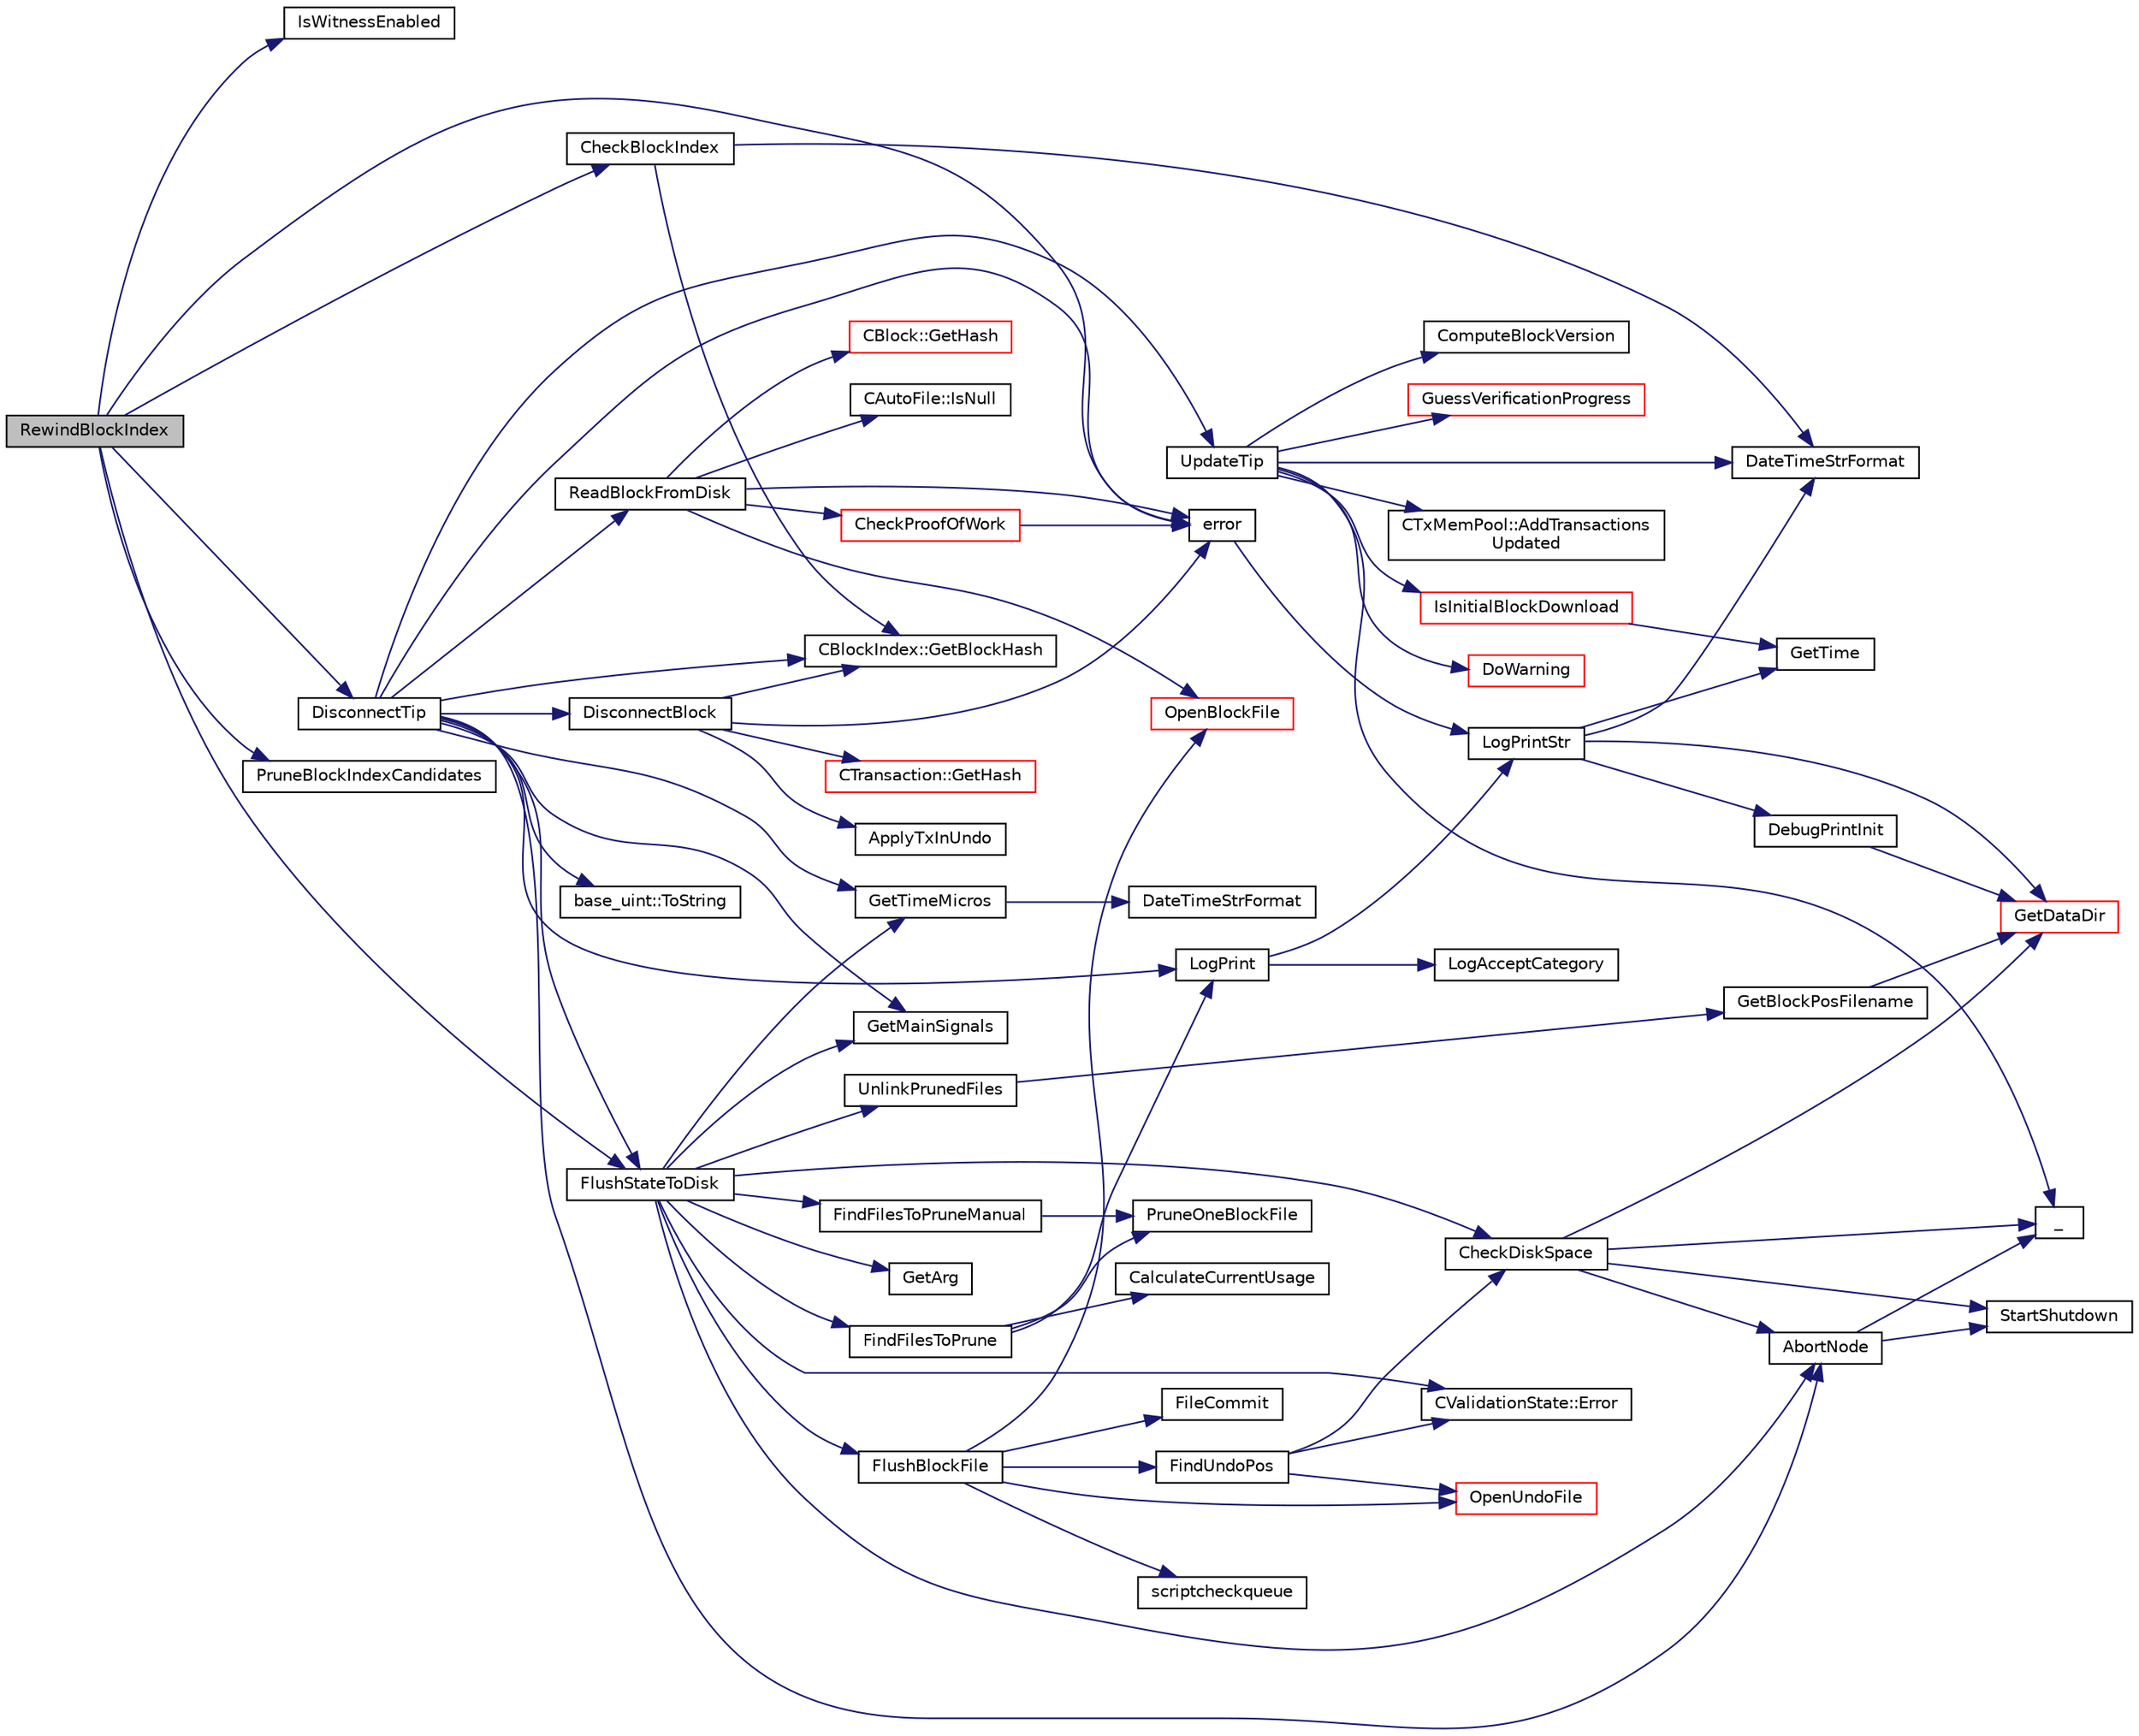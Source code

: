 digraph "RewindBlockIndex"
{
  edge [fontname="Helvetica",fontsize="10",labelfontname="Helvetica",labelfontsize="10"];
  node [fontname="Helvetica",fontsize="10",shape=record];
  rankdir="LR";
  Node2789 [label="RewindBlockIndex",height=0.2,width=0.4,color="black", fillcolor="grey75", style="filled", fontcolor="black"];
  Node2789 -> Node2790 [color="midnightblue",fontsize="10",style="solid",fontname="Helvetica"];
  Node2790 [label="IsWitnessEnabled",height=0.2,width=0.4,color="black", fillcolor="white", style="filled",URL="$dd/d7d/validation_8cpp.html#acb0226867d001d0edd267f2e4842bace",tooltip="Check whether witness commitments are required for block. "];
  Node2789 -> Node2791 [color="midnightblue",fontsize="10",style="solid",fontname="Helvetica"];
  Node2791 [label="DisconnectTip",height=0.2,width=0.4,color="black", fillcolor="white", style="filled",URL="$dd/d7d/validation_8cpp.html#af22a75696068786d303019f31f29eb9e",tooltip="Disconnect chainActive&#39;s tip. "];
  Node2791 -> Node2792 [color="midnightblue",fontsize="10",style="solid",fontname="Helvetica"];
  Node2792 [label="ReadBlockFromDisk",height=0.2,width=0.4,color="black", fillcolor="white", style="filled",URL="$dd/d7d/validation_8cpp.html#a578c1df234b05798180f0235d469a5ba",tooltip="Functions for disk access for blocks. "];
  Node2792 -> Node2793 [color="midnightblue",fontsize="10",style="solid",fontname="Helvetica"];
  Node2793 [label="OpenBlockFile",height=0.2,width=0.4,color="red", fillcolor="white", style="filled",URL="$dd/d7d/validation_8cpp.html#a0d81388930a4ccb6a69b9abdd1ef5097",tooltip="Open a block file (blk?????.dat) "];
  Node2792 -> Node2801 [color="midnightblue",fontsize="10",style="solid",fontname="Helvetica"];
  Node2801 [label="CAutoFile::IsNull",height=0.2,width=0.4,color="black", fillcolor="white", style="filled",URL="$df/dc9/class_c_auto_file.html#a7fd47268b6d85a89acafdb73559f8e78",tooltip="Return true if the wrapped FILE* is NULL, false otherwise. "];
  Node2792 -> Node2802 [color="midnightblue",fontsize="10",style="solid",fontname="Helvetica"];
  Node2802 [label="error",height=0.2,width=0.4,color="black", fillcolor="white", style="filled",URL="$d8/d3c/util_8h.html#af8985880cf4ef26df0a5aa2ffcb76662"];
  Node2802 -> Node2803 [color="midnightblue",fontsize="10",style="solid",fontname="Helvetica"];
  Node2803 [label="LogPrintStr",height=0.2,width=0.4,color="black", fillcolor="white", style="filled",URL="$d8/d3c/util_8h.html#afd4c3002b2797c0560adddb6af3ca1da"];
  Node2803 -> Node2804 [color="midnightblue",fontsize="10",style="solid",fontname="Helvetica"];
  Node2804 [label="DebugPrintInit",height=0.2,width=0.4,color="black", fillcolor="white", style="filled",URL="$df/d2d/util_8cpp.html#a751ff5f21d880737811136b5e0bcea12"];
  Node2804 -> Node2796 [color="midnightblue",fontsize="10",style="solid",fontname="Helvetica"];
  Node2796 [label="GetDataDir",height=0.2,width=0.4,color="red", fillcolor="white", style="filled",URL="$df/d2d/util_8cpp.html#ab83866a054745d4b30a3948a1b44beba"];
  Node2803 -> Node2796 [color="midnightblue",fontsize="10",style="solid",fontname="Helvetica"];
  Node2803 -> Node2805 [color="midnightblue",fontsize="10",style="solid",fontname="Helvetica"];
  Node2805 [label="DateTimeStrFormat",height=0.2,width=0.4,color="black", fillcolor="white", style="filled",URL="$df/d2d/util_8cpp.html#a749bc6776c8ec72d7c5e4dea56aee415"];
  Node2803 -> Node2806 [color="midnightblue",fontsize="10",style="solid",fontname="Helvetica"];
  Node2806 [label="GetTime",height=0.2,width=0.4,color="black", fillcolor="white", style="filled",URL="$df/d2d/util_8cpp.html#a46fac5fba8ba905b5f9acb364f5d8c6f"];
  Node2792 -> Node2807 [color="midnightblue",fontsize="10",style="solid",fontname="Helvetica"];
  Node2807 [label="CheckProofOfWork",height=0.2,width=0.4,color="red", fillcolor="white", style="filled",URL="$d1/d08/proofs_8cpp.html#a20a76dbc6ac5b8a6e0aaef85522b1069",tooltip="Check whether a block hash satisfies the proof-of-work requirement specified by nBits. "];
  Node2807 -> Node2802 [color="midnightblue",fontsize="10",style="solid",fontname="Helvetica"];
  Node2792 -> Node2809 [color="midnightblue",fontsize="10",style="solid",fontname="Helvetica"];
  Node2809 [label="CBlock::GetHash",height=0.2,width=0.4,color="red", fillcolor="white", style="filled",URL="$d3/d51/class_c_block.html#a681acf1fa72ec2ed6c83ea5afc14e0f3"];
  Node2791 -> Node2812 [color="midnightblue",fontsize="10",style="solid",fontname="Helvetica"];
  Node2812 [label="AbortNode",height=0.2,width=0.4,color="black", fillcolor="white", style="filled",URL="$df/d0a/main_8cpp.html#a183c4f45aed59599d1875a80d0cf58ca",tooltip="Abort with a message. "];
  Node2812 -> Node2813 [color="midnightblue",fontsize="10",style="solid",fontname="Helvetica"];
  Node2813 [label="_",height=0.2,width=0.4,color="black", fillcolor="white", style="filled",URL="$d9/d6d/ui__interface_8h.html#aad133bb6103b53cebf03fd01e2f11ba1",tooltip="Translation function: Call Translate signal on UI interface, which returns a boost::optional result..."];
  Node2812 -> Node2814 [color="midnightblue",fontsize="10",style="solid",fontname="Helvetica"];
  Node2814 [label="StartShutdown",height=0.2,width=0.4,color="black", fillcolor="white", style="filled",URL="$d0/dc9/init_8cpp.html#ac7140c7327b1e6a8d46470b1cd0e8e1b"];
  Node2791 -> Node2815 [color="midnightblue",fontsize="10",style="solid",fontname="Helvetica"];
  Node2815 [label="GetTimeMicros",height=0.2,width=0.4,color="black", fillcolor="white", style="filled",URL="$d8/d3c/util_8h.html#a0c5a06b50cd805b1923552114494c029"];
  Node2815 -> Node2816 [color="midnightblue",fontsize="10",style="solid",fontname="Helvetica"];
  Node2816 [label="DateTimeStrFormat",height=0.2,width=0.4,color="black", fillcolor="white", style="filled",URL="$d8/d3c/util_8h.html#a749bc6776c8ec72d7c5e4dea56aee415"];
  Node2791 -> Node2817 [color="midnightblue",fontsize="10",style="solid",fontname="Helvetica"];
  Node2817 [label="DisconnectBlock",height=0.2,width=0.4,color="black", fillcolor="white", style="filled",URL="$dd/d7d/validation_8cpp.html#a9ae73cb80e18eba566a76c8f7ceb887c",tooltip="Undo the effects of this block (with given index) on the UTXO set represented by coins. "];
  Node2817 -> Node2818 [color="midnightblue",fontsize="10",style="solid",fontname="Helvetica"];
  Node2818 [label="CBlockIndex::GetBlockHash",height=0.2,width=0.4,color="black", fillcolor="white", style="filled",URL="$d3/dbd/class_c_block_index.html#a98490a2788c65cdd6ae9002b004dd74c"];
  Node2817 -> Node2802 [color="midnightblue",fontsize="10",style="solid",fontname="Helvetica"];
  Node2817 -> Node2819 [color="midnightblue",fontsize="10",style="solid",fontname="Helvetica"];
  Node2819 [label="CTransaction::GetHash",height=0.2,width=0.4,color="red", fillcolor="white", style="filled",URL="$df/d43/class_c_transaction.html#a0b46d80e82ca324e82c2ce3fc1492bfa"];
  Node2817 -> Node2822 [color="midnightblue",fontsize="10",style="solid",fontname="Helvetica"];
  Node2822 [label="ApplyTxInUndo",height=0.2,width=0.4,color="black", fillcolor="white", style="filled",URL="$dd/d7d/validation_8cpp.html#a492da8f7add38097a8e55f3445a9c83b",tooltip="Restore the UTXO in a Coin at a given COutPoint. "];
  Node2791 -> Node2802 [color="midnightblue",fontsize="10",style="solid",fontname="Helvetica"];
  Node2791 -> Node2818 [color="midnightblue",fontsize="10",style="solid",fontname="Helvetica"];
  Node2791 -> Node2823 [color="midnightblue",fontsize="10",style="solid",fontname="Helvetica"];
  Node2823 [label="base_uint::ToString",height=0.2,width=0.4,color="black", fillcolor="white", style="filled",URL="$da/df7/classbase__uint.html#acccba4d9d51a0c36261718ca0cbb293b"];
  Node2791 -> Node2824 [color="midnightblue",fontsize="10",style="solid",fontname="Helvetica"];
  Node2824 [label="LogPrint",height=0.2,width=0.4,color="black", fillcolor="white", style="filled",URL="$d8/d3c/util_8h.html#aab1f837a2366f424bdc996fdf6352171"];
  Node2824 -> Node2825 [color="midnightblue",fontsize="10",style="solid",fontname="Helvetica"];
  Node2825 [label="LogAcceptCategory",height=0.2,width=0.4,color="black", fillcolor="white", style="filled",URL="$d8/d3c/util_8h.html#a343d2a13efe00125f78d25dafb0a8d98"];
  Node2824 -> Node2803 [color="midnightblue",fontsize="10",style="solid",fontname="Helvetica"];
  Node2791 -> Node2826 [color="midnightblue",fontsize="10",style="solid",fontname="Helvetica"];
  Node2826 [label="FlushStateToDisk",height=0.2,width=0.4,color="black", fillcolor="white", style="filled",URL="$dd/d7d/validation_8cpp.html#a788f3aaee688481378aa35a0e776718a",tooltip="Update the on-disk chain state. "];
  Node2826 -> Node2827 [color="midnightblue",fontsize="10",style="solid",fontname="Helvetica"];
  Node2827 [label="FindFilesToPruneManual",height=0.2,width=0.4,color="black", fillcolor="white", style="filled",URL="$dd/d7d/validation_8cpp.html#a7b3cf36109d96522d4aabe9449e42a3a"];
  Node2827 -> Node2828 [color="midnightblue",fontsize="10",style="solid",fontname="Helvetica"];
  Node2828 [label="PruneOneBlockFile",height=0.2,width=0.4,color="black", fillcolor="white", style="filled",URL="$dd/d7d/validation_8cpp.html#abea7dd6e39fc3fe079801b73182264b8",tooltip="Mark one block file as pruned. "];
  Node2826 -> Node2829 [color="midnightblue",fontsize="10",style="solid",fontname="Helvetica"];
  Node2829 [label="FindFilesToPrune",height=0.2,width=0.4,color="black", fillcolor="white", style="filled",URL="$dd/d7d/validation_8cpp.html#a1cdff462f05b3641a87b34498673bdee",tooltip="Prune block and undo files (blk???.dat and undo???.dat) so that the disk space used is less than a us..."];
  Node2829 -> Node2830 [color="midnightblue",fontsize="10",style="solid",fontname="Helvetica"];
  Node2830 [label="CalculateCurrentUsage",height=0.2,width=0.4,color="black", fillcolor="white", style="filled",URL="$dd/d7d/validation_8cpp.html#a6db2e22b813cf3a59ae3672daac6b8d3",tooltip="BLOCK PRUNING CODE. "];
  Node2829 -> Node2828 [color="midnightblue",fontsize="10",style="solid",fontname="Helvetica"];
  Node2829 -> Node2824 [color="midnightblue",fontsize="10",style="solid",fontname="Helvetica"];
  Node2826 -> Node2815 [color="midnightblue",fontsize="10",style="solid",fontname="Helvetica"];
  Node2826 -> Node2831 [color="midnightblue",fontsize="10",style="solid",fontname="Helvetica"];
  Node2831 [label="GetArg",height=0.2,width=0.4,color="black", fillcolor="white", style="filled",URL="$df/d2d/util_8cpp.html#a24f685720bf40370e5bd2a192ad50cd8",tooltip="Return string argument or default value. "];
  Node2826 -> Node2832 [color="midnightblue",fontsize="10",style="solid",fontname="Helvetica"];
  Node2832 [label="CheckDiskSpace",height=0.2,width=0.4,color="black", fillcolor="white", style="filled",URL="$dd/d7d/validation_8cpp.html#a7d4a97e049394047743b48c0cd0f0791",tooltip="Check whether enough disk space is available for an incoming block. "];
  Node2832 -> Node2796 [color="midnightblue",fontsize="10",style="solid",fontname="Helvetica"];
  Node2832 -> Node2813 [color="midnightblue",fontsize="10",style="solid",fontname="Helvetica"];
  Node2832 -> Node2814 [color="midnightblue",fontsize="10",style="solid",fontname="Helvetica"];
  Node2832 -> Node2812 [color="midnightblue",fontsize="10",style="solid",fontname="Helvetica"];
  Node2826 -> Node2833 [color="midnightblue",fontsize="10",style="solid",fontname="Helvetica"];
  Node2833 [label="CValidationState::Error",height=0.2,width=0.4,color="black", fillcolor="white", style="filled",URL="$d5/df6/class_c_validation_state.html#abf67ad56f62df5679d47c289684c554c"];
  Node2826 -> Node2834 [color="midnightblue",fontsize="10",style="solid",fontname="Helvetica"];
  Node2834 [label="FlushBlockFile",height=0.2,width=0.4,color="black", fillcolor="white", style="filled",URL="$dd/d7d/validation_8cpp.html#a60aaca97e87f41ccf0f794d1ff252bff"];
  Node2834 -> Node2793 [color="midnightblue",fontsize="10",style="solid",fontname="Helvetica"];
  Node2834 -> Node2835 [color="midnightblue",fontsize="10",style="solid",fontname="Helvetica"];
  Node2835 [label="FileCommit",height=0.2,width=0.4,color="black", fillcolor="white", style="filled",URL="$df/d2d/util_8cpp.html#a7572b77c2a5191de8d40d4050322ab84"];
  Node2834 -> Node2836 [color="midnightblue",fontsize="10",style="solid",fontname="Helvetica"];
  Node2836 [label="OpenUndoFile",height=0.2,width=0.4,color="red", fillcolor="white", style="filled",URL="$dd/d7d/validation_8cpp.html#a401788a8de274cbb17f2dc81ec0b9f6d",tooltip="Open an undo file (rev?????.dat) "];
  Node2834 -> Node2837 [color="midnightblue",fontsize="10",style="solid",fontname="Helvetica"];
  Node2837 [label="FindUndoPos",height=0.2,width=0.4,color="black", fillcolor="white", style="filled",URL="$dd/d7d/validation_8cpp.html#ab1c7792582deab20a888c67e4fcd8754"];
  Node2837 -> Node2832 [color="midnightblue",fontsize="10",style="solid",fontname="Helvetica"];
  Node2837 -> Node2836 [color="midnightblue",fontsize="10",style="solid",fontname="Helvetica"];
  Node2837 -> Node2833 [color="midnightblue",fontsize="10",style="solid",fontname="Helvetica"];
  Node2834 -> Node2838 [color="midnightblue",fontsize="10",style="solid",fontname="Helvetica"];
  Node2838 [label="scriptcheckqueue",height=0.2,width=0.4,color="black", fillcolor="white", style="filled",URL="$dd/d7d/validation_8cpp.html#ac47eb46cbbda9face9391b58edd4bd8b"];
  Node2826 -> Node2812 [color="midnightblue",fontsize="10",style="solid",fontname="Helvetica"];
  Node2826 -> Node2839 [color="midnightblue",fontsize="10",style="solid",fontname="Helvetica"];
  Node2839 [label="UnlinkPrunedFiles",height=0.2,width=0.4,color="black", fillcolor="white", style="filled",URL="$dd/d7d/validation_8cpp.html#aeec5391c3d81044fb887645b81803b4b",tooltip="Actually unlink the specified files. "];
  Node2839 -> Node2795 [color="midnightblue",fontsize="10",style="solid",fontname="Helvetica"];
  Node2795 [label="GetBlockPosFilename",height=0.2,width=0.4,color="black", fillcolor="white", style="filled",URL="$dd/d7d/validation_8cpp.html#a14ff9fb82bd3b6a8d7887f68873cdc4d",tooltip="Translation to a filesystem path. "];
  Node2795 -> Node2796 [color="midnightblue",fontsize="10",style="solid",fontname="Helvetica"];
  Node2826 -> Node2840 [color="midnightblue",fontsize="10",style="solid",fontname="Helvetica"];
  Node2840 [label="GetMainSignals",height=0.2,width=0.4,color="black", fillcolor="white", style="filled",URL="$d1/dd6/validationinterface_8cpp.html#a0aaad62c8654cb1868295e0682b05866"];
  Node2791 -> Node2841 [color="midnightblue",fontsize="10",style="solid",fontname="Helvetica"];
  Node2841 [label="UpdateTip",height=0.2,width=0.4,color="black", fillcolor="white", style="filled",URL="$dd/d7d/validation_8cpp.html#a58ea59a717507dc67e9e2502d3a5a2b9",tooltip="Update chainActive and related internal data structures. "];
  Node2841 -> Node2842 [color="midnightblue",fontsize="10",style="solid",fontname="Helvetica"];
  Node2842 [label="CTxMemPool::AddTransactions\lUpdated",height=0.2,width=0.4,color="black", fillcolor="white", style="filled",URL="$db/d98/class_c_tx_mem_pool.html#a3039b67e5eebaa3ff830261c192816f2"];
  Node2841 -> Node2843 [color="midnightblue",fontsize="10",style="solid",fontname="Helvetica"];
  Node2843 [label="IsInitialBlockDownload",height=0.2,width=0.4,color="red", fillcolor="white", style="filled",URL="$dd/d7d/validation_8cpp.html#a5edcd96316574fd4a7f3ae0922a5cfd6",tooltip="Check whether we are doing an initial block download (synchronizing from disk or network) ..."];
  Node2843 -> Node2806 [color="midnightblue",fontsize="10",style="solid",fontname="Helvetica"];
  Node2841 -> Node2813 [color="midnightblue",fontsize="10",style="solid",fontname="Helvetica"];
  Node2841 -> Node2849 [color="midnightblue",fontsize="10",style="solid",fontname="Helvetica"];
  Node2849 [label="DoWarning",height=0.2,width=0.4,color="red", fillcolor="white", style="filled",URL="$dd/d7d/validation_8cpp.html#a14d334be78fc6c46effb8f0320e64f1f"];
  Node2841 -> Node2854 [color="midnightblue",fontsize="10",style="solid",fontname="Helvetica"];
  Node2854 [label="ComputeBlockVersion",height=0.2,width=0.4,color="black", fillcolor="white", style="filled",URL="$dd/d7d/validation_8cpp.html#a0657e7220e2c33df7a210032ca61b7fe",tooltip="Determine what nVersion a new block should use. "];
  Node2841 -> Node2805 [color="midnightblue",fontsize="10",style="solid",fontname="Helvetica"];
  Node2841 -> Node2855 [color="midnightblue",fontsize="10",style="solid",fontname="Helvetica"];
  Node2855 [label="GuessVerificationProgress",height=0.2,width=0.4,color="red", fillcolor="white", style="filled",URL="$dd/d7d/validation_8cpp.html#ae466f595b8c57bd7a80777c8d34dfdc2",tooltip="Guess how far we are in the verification process at the given block index. "];
  Node2791 -> Node2840 [color="midnightblue",fontsize="10",style="solid",fontname="Helvetica"];
  Node2789 -> Node2802 [color="midnightblue",fontsize="10",style="solid",fontname="Helvetica"];
  Node2789 -> Node2826 [color="midnightblue",fontsize="10",style="solid",fontname="Helvetica"];
  Node2789 -> Node2856 [color="midnightblue",fontsize="10",style="solid",fontname="Helvetica"];
  Node2856 [label="PruneBlockIndexCandidates",height=0.2,width=0.4,color="black", fillcolor="white", style="filled",URL="$dd/d7d/validation_8cpp.html#a0d96b40fd4fda216d00ecb9dcab29094",tooltip="Delete all entries in setBlockIndexCandidates that are worse than the current tip. "];
  Node2789 -> Node2857 [color="midnightblue",fontsize="10",style="solid",fontname="Helvetica"];
  Node2857 [label="CheckBlockIndex",height=0.2,width=0.4,color="black", fillcolor="white", style="filled",URL="$dd/d7d/validation_8cpp.html#a2f4243729dc8ec324a1088f256bdc506"];
  Node2857 -> Node2818 [color="midnightblue",fontsize="10",style="solid",fontname="Helvetica"];
  Node2857 -> Node2805 [color="midnightblue",fontsize="10",style="solid",fontname="Helvetica"];
}
